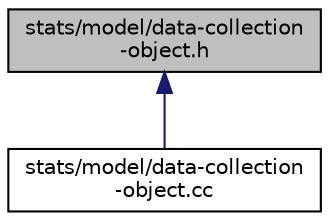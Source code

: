 digraph "stats/model/data-collection-object.h"
{
  edge [fontname="Helvetica",fontsize="10",labelfontname="Helvetica",labelfontsize="10"];
  node [fontname="Helvetica",fontsize="10",shape=record];
  Node1 [label="stats/model/data-collection\l-object.h",height=0.2,width=0.4,color="black", fillcolor="grey75", style="filled", fontcolor="black"];
  Node1 -> Node2 [dir="back",color="midnightblue",fontsize="10",style="solid"];
  Node2 [label="stats/model/data-collection\l-object.cc",height=0.2,width=0.4,color="black", fillcolor="white", style="filled",URL="$d5/dc8/data-collection-object_8cc.html"];
}
